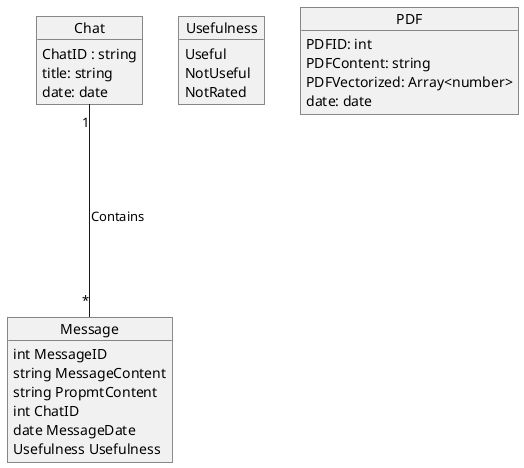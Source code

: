 @startuml ChatbotDataBase

object "Chat" as chat {
  ChatID : string
  title: string
  date: date
  
}

object "Message" as message {
  int MessageID
  string MessageContent
  string PropmtContent
  int ChatID
  date MessageDate
  Usefulness Usefulness
}

object Usefulness {
    Useful
    NotUseful
    NotRated
}

object "PDF" as pdf {
  PDFID: int
  PDFContent: string
  PDFVectorized: Array<number>
  date: date
}

chat "1"----"*" message: Contains


@enduml